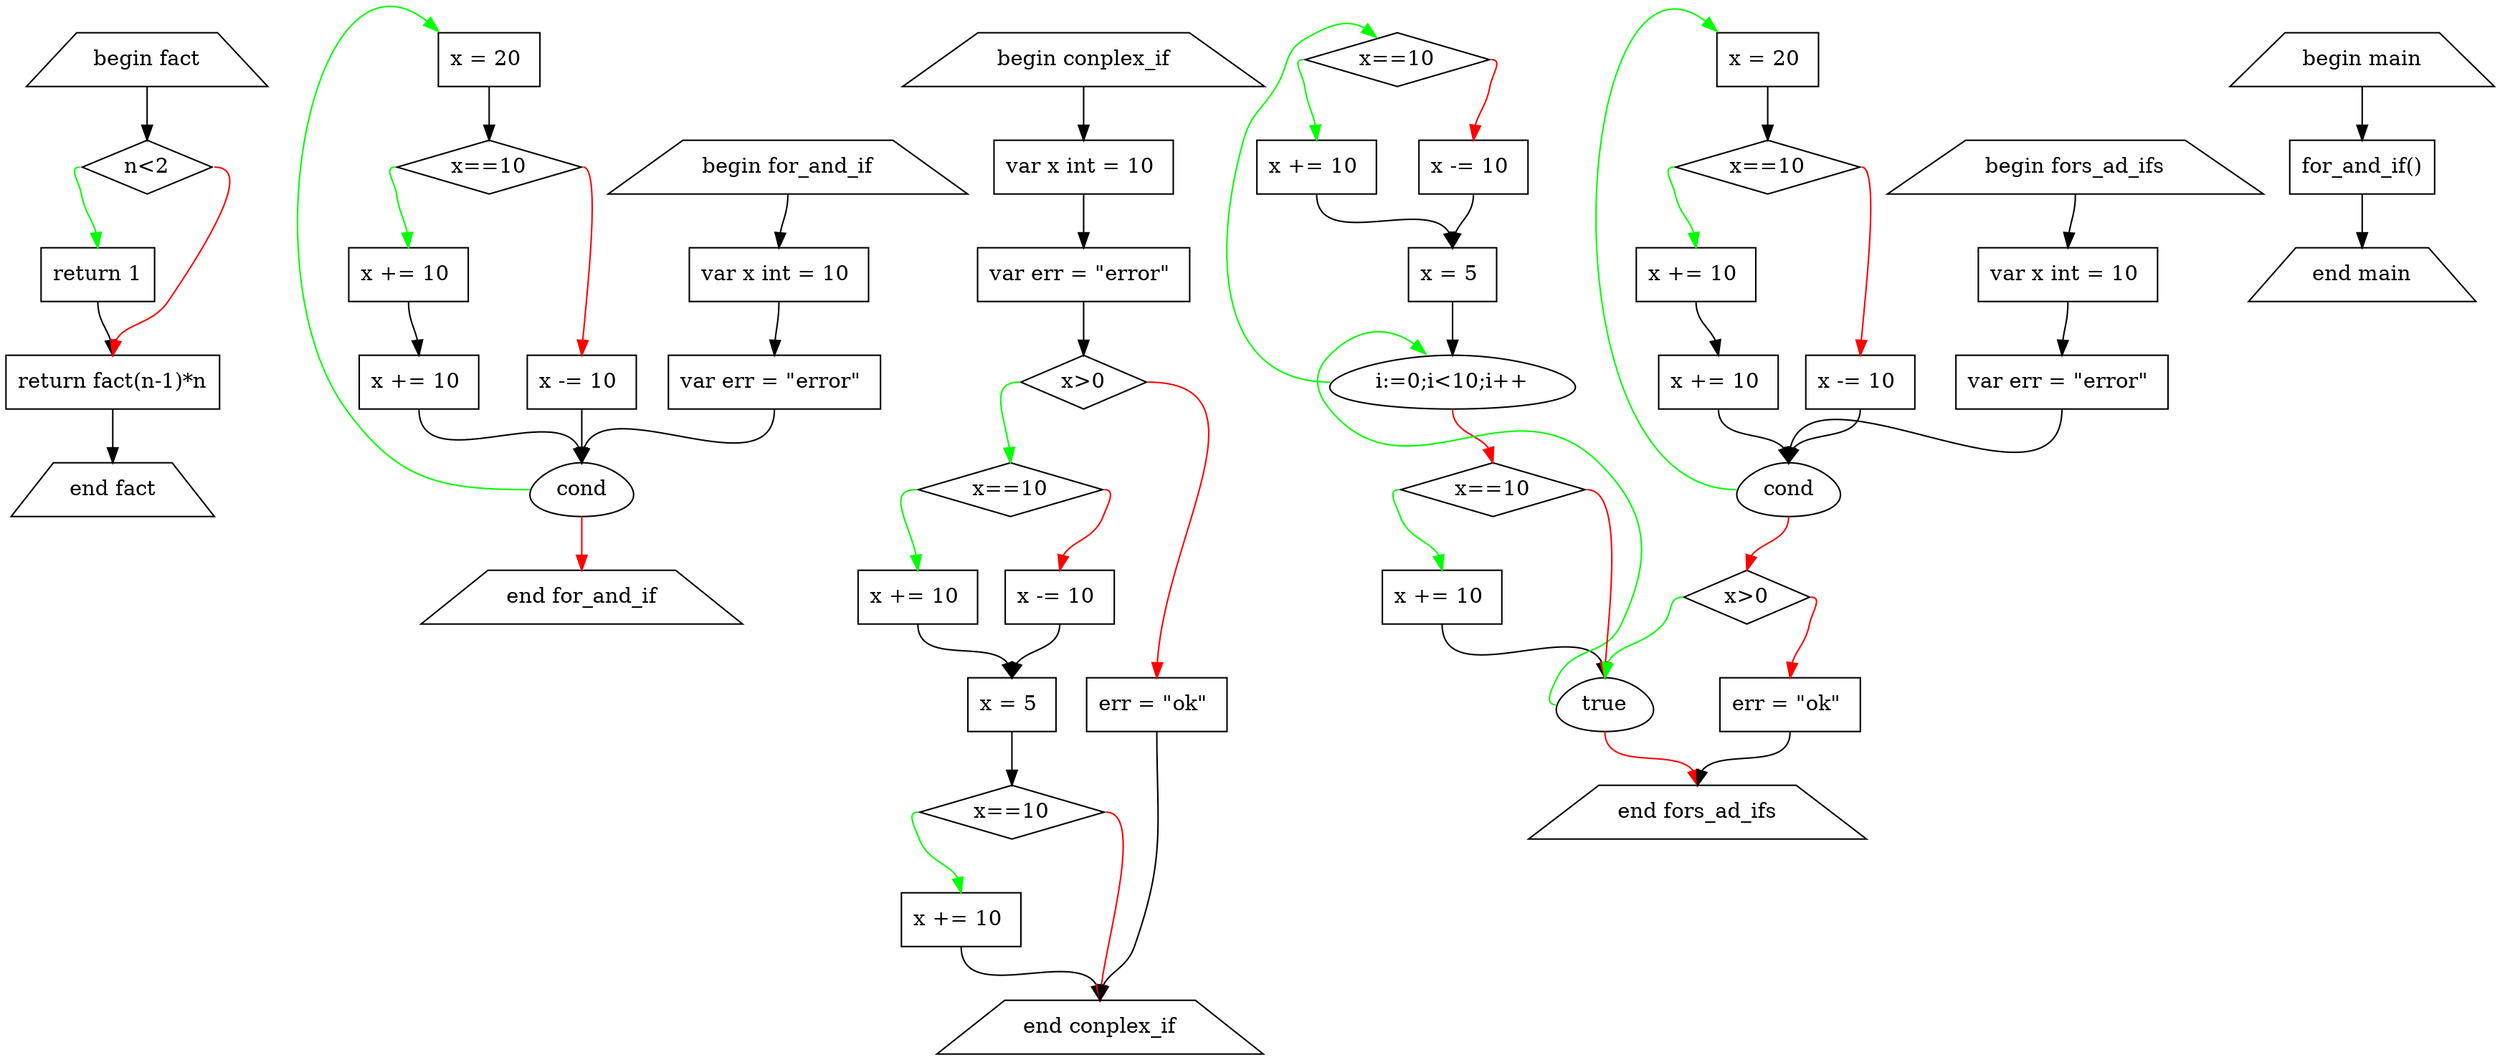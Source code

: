 digraph cfg {
	rankdir=TB
	"NodeType.FuncEnd+5" [label="end fact" shape=trapezium]
	"NodeType.Decl+4" [label="return fact(n-1)*n" shape=box]
	"NodeType.Decl+4" -> "NodeType.FuncEnd+5" [headport=n tailport=s]
	"NodeType.Decl+3" [label="return 1" shape=box]
	"NodeType.Decl+3" -> "NodeType.Decl+4" [headport=n tailport=s]
	"NodeType.IfThen+2" [label="n<2" shape=diamond]
	"NodeType.IfThen+2" -> "NodeType.Decl+3" [color=green headport=n tailport=w]
	"NodeType.IfThen+2" -> "NodeType.Decl+4" [color=red headport=n tailport=e]
	"NodeType.FuncBegin+1" [label="begin fact" shape=trapezium]
	"NodeType.FuncBegin+1" -> "NodeType.IfThen+2" [headport=n tailport=s]
	"NodeType.Assign+13" [label="x += 10 
" shape=box]
	"NodeType.Assign+13" -> "NodeType.For+9" [headport=n tailport=s]
	"NodeType.Assign+12" [label="x += 10 
" shape=box]
	"NodeType.Assign+12" -> "NodeType.Assign+13" [headport=n tailport=s]
	"NodeType.Assign+14" [label="x -= 10 
" shape=box]
	"NodeType.Assign+14" -> "NodeType.For+9" [headport=n tailport=s]
	"NodeType.IfThen+11" [label="x==10" shape=diamond]
	"NodeType.IfThen+11" -> "NodeType.Assign+12" [color=green headport=n tailport=w]
	"NodeType.IfThen+11" -> "NodeType.Assign+14" [color=red headport=n tailport=e]
	"NodeType.Assign+10" [label="x = 20 
" shape=box]
	"NodeType.Assign+10" -> "NodeType.IfThen+11" [headport=n tailport=s]
	"NodeType.FuncEnd+15" [label="end for_and_if" shape=trapezium]
	"NodeType.For+9" [label=cond shape=egg]
	"NodeType.For+9" -> "NodeType.Assign+10" [color=green constraint=false headport=nw tailport=w]
	"NodeType.For+9" -> "NodeType.FuncEnd+15" [color=red headport=n tailport=s]
	"NodeType.Decl+8" [label="var err = \"error\" 
" shape=box]
	"NodeType.Decl+8" -> "NodeType.For+9" [headport=n tailport=s]
	"NodeType.Decl+7" [label="var x int = 10 
" shape=box]
	"NodeType.Decl+7" -> "NodeType.Decl+8" [headport=n tailport=s]
	"NodeType.FuncBegin+6" [label="begin for_and_if" shape=trapezium]
	"NodeType.FuncBegin+6" -> "NodeType.Decl+7" [headport=n tailport=s]
	"NodeType.FuncEnd+27" [label="end conplex_if" shape=trapezium]
	"NodeType.Assign+25" [label="x += 10 
" shape=box]
	"NodeType.Assign+25" -> "NodeType.FuncEnd+27" [headport=n tailport=s]
	"NodeType.IfThen+24" [label="x==10" shape=diamond]
	"NodeType.IfThen+24" -> "NodeType.Assign+25" [color=green headport=n tailport=w]
	"NodeType.IfThen+24" -> "NodeType.FuncEnd+27" [color=red headport=n tailport=e]
	"NodeType.Assign+23" [label="x = 5 
" shape=box]
	"NodeType.Assign+23" -> "NodeType.IfThen+24" [headport=n tailport=s]
	"NodeType.Assign+21" [label="x += 10 
" shape=box]
	"NodeType.Assign+21" -> "NodeType.Assign+23" [headport=n tailport=s]
	"NodeType.Assign+22" [label="x -= 10 
" shape=box]
	"NodeType.Assign+22" -> "NodeType.Assign+23" [headport=n tailport=s]
	"NodeType.IfThen+20" [label="x==10" shape=diamond]
	"NodeType.IfThen+20" -> "NodeType.Assign+21" [color=green headport=n tailport=w]
	"NodeType.IfThen+20" -> "NodeType.Assign+22" [color=red headport=n tailport=e]
	"NodeType.Assign+26" [label="err = \"ok\" 
" shape=box]
	"NodeType.Assign+26" -> "NodeType.FuncEnd+27" [headport=n tailport=s]
	"NodeType.IfThen+19" [label="x>0" shape=diamond]
	"NodeType.IfThen+19" -> "NodeType.IfThen+20" [color=green headport=n tailport=w]
	"NodeType.IfThen+19" -> "NodeType.Assign+26" [color=red headport=n tailport=e]
	"NodeType.Decl+18" [label="var err = \"error\" 
" shape=box]
	"NodeType.Decl+18" -> "NodeType.IfThen+19" [headport=n tailport=s]
	"NodeType.Decl+17" [label="var x int = 10 
" shape=box]
	"NodeType.Decl+17" -> "NodeType.Decl+18" [headport=n tailport=s]
	"NodeType.FuncBegin+16" [label="begin conplex_if" shape=trapezium]
	"NodeType.FuncBegin+16" -> "NodeType.Decl+17" [headport=n tailport=s]
	"NodeType.Assign+35" [label="x += 10 
" shape=box]
	"NodeType.Assign+35" -> "NodeType.For+31" [headport=n tailport=s]
	"NodeType.Assign+34" [label="x += 10 
" shape=box]
	"NodeType.Assign+34" -> "NodeType.Assign+35" [headport=n tailport=s]
	"NodeType.Assign+36" [label="x -= 10 
" shape=box]
	"NodeType.Assign+36" -> "NodeType.For+31" [headport=n tailport=s]
	"NodeType.IfThen+33" [label="x==10" shape=diamond]
	"NodeType.IfThen+33" -> "NodeType.Assign+34" [color=green headport=n tailport=w]
	"NodeType.IfThen+33" -> "NodeType.Assign+36" [color=red headport=n tailport=e]
	"NodeType.Assign+32" [label="x = 20 
" shape=box]
	"NodeType.Assign+32" -> "NodeType.IfThen+33" [headport=n tailport=s]
	"NodeType.Assign+43" [label="x = 5 
" shape=box]
	"NodeType.Assign+43" -> "NodeType.For+39" [headport=n tailport=s]
	"NodeType.Assign+41" [label="x += 10 
" shape=box]
	"NodeType.Assign+41" -> "NodeType.Assign+43" [headport=n tailport=s]
	"NodeType.Assign+42" [label="x -= 10 
" shape=box]
	"NodeType.Assign+42" -> "NodeType.Assign+43" [headport=n tailport=s]
	"NodeType.IfThen+40" [label="x==10" shape=diamond]
	"NodeType.IfThen+40" -> "NodeType.Assign+41" [color=green headport=n tailport=w]
	"NodeType.IfThen+40" -> "NodeType.Assign+42" [color=red headport=n tailport=e]
	"NodeType.Assign+45" [label="x += 10 
" shape=box]
	"NodeType.Assign+45" -> "NodeType.For+38" [headport=n tailport=s]
	"NodeType.IfThen+44" [label="x==10" shape=diamond]
	"NodeType.IfThen+44" -> "NodeType.Assign+45" [color=green headport=n tailport=w]
	"NodeType.IfThen+44" -> "NodeType.For+38" [color=red headport=n tailport=e]
	"NodeType.For+39" [label="i:=0;i<10;i++" shape=egg]
	"NodeType.For+39" -> "NodeType.IfThen+40" [color=green constraint=false headport=nw tailport=w]
	"NodeType.For+39" -> "NodeType.IfThen+44" [color=red headport=n tailport=s]
	"NodeType.FuncEnd+47" [label="end fors_ad_ifs" shape=trapezium]
	"NodeType.For+38" [label=true shape=egg]
	"NodeType.For+38" -> "NodeType.For+39" [color=green constraint=false headport=nw tailport=w]
	"NodeType.For+38" -> "NodeType.FuncEnd+47" [color=red headport=n tailport=s]
	"NodeType.Assign+46" [label="err = \"ok\" 
" shape=box]
	"NodeType.Assign+46" -> "NodeType.FuncEnd+47" [headport=n tailport=s]
	"NodeType.IfThen+37" [label="x>0" shape=diamond]
	"NodeType.IfThen+37" -> "NodeType.For+38" [color=green headport=n tailport=w]
	"NodeType.IfThen+37" -> "NodeType.Assign+46" [color=red headport=n tailport=e]
	"NodeType.For+31" [label=cond shape=egg]
	"NodeType.For+31" -> "NodeType.Assign+32" [color=green constraint=false headport=nw tailport=w]
	"NodeType.For+31" -> "NodeType.IfThen+37" [color=red headport=n tailport=s]
	"NodeType.Decl+30" [label="var err = \"error\" 
" shape=box]
	"NodeType.Decl+30" -> "NodeType.For+31" [headport=n tailport=s]
	"NodeType.Decl+29" [label="var x int = 10 
" shape=box]
	"NodeType.Decl+29" -> "NodeType.Decl+30" [headport=n tailport=s]
	"NodeType.FuncBegin+28" [label="begin fors_ad_ifs" shape=trapezium]
	"NodeType.FuncBegin+28" -> "NodeType.Decl+29" [headport=n tailport=s]
	"NodeType.FuncEnd+50" [label="end main" shape=trapezium]
	"NodeType.Decl+49" [label="for_and_if()" shape=box]
	"NodeType.Decl+49" -> "NodeType.FuncEnd+50" [headport=n tailport=s]
	"NodeType.FuncBegin+48" [label="begin main" shape=trapezium]
	"NodeType.FuncBegin+48" -> "NodeType.Decl+49" [headport=n tailport=s]
}
